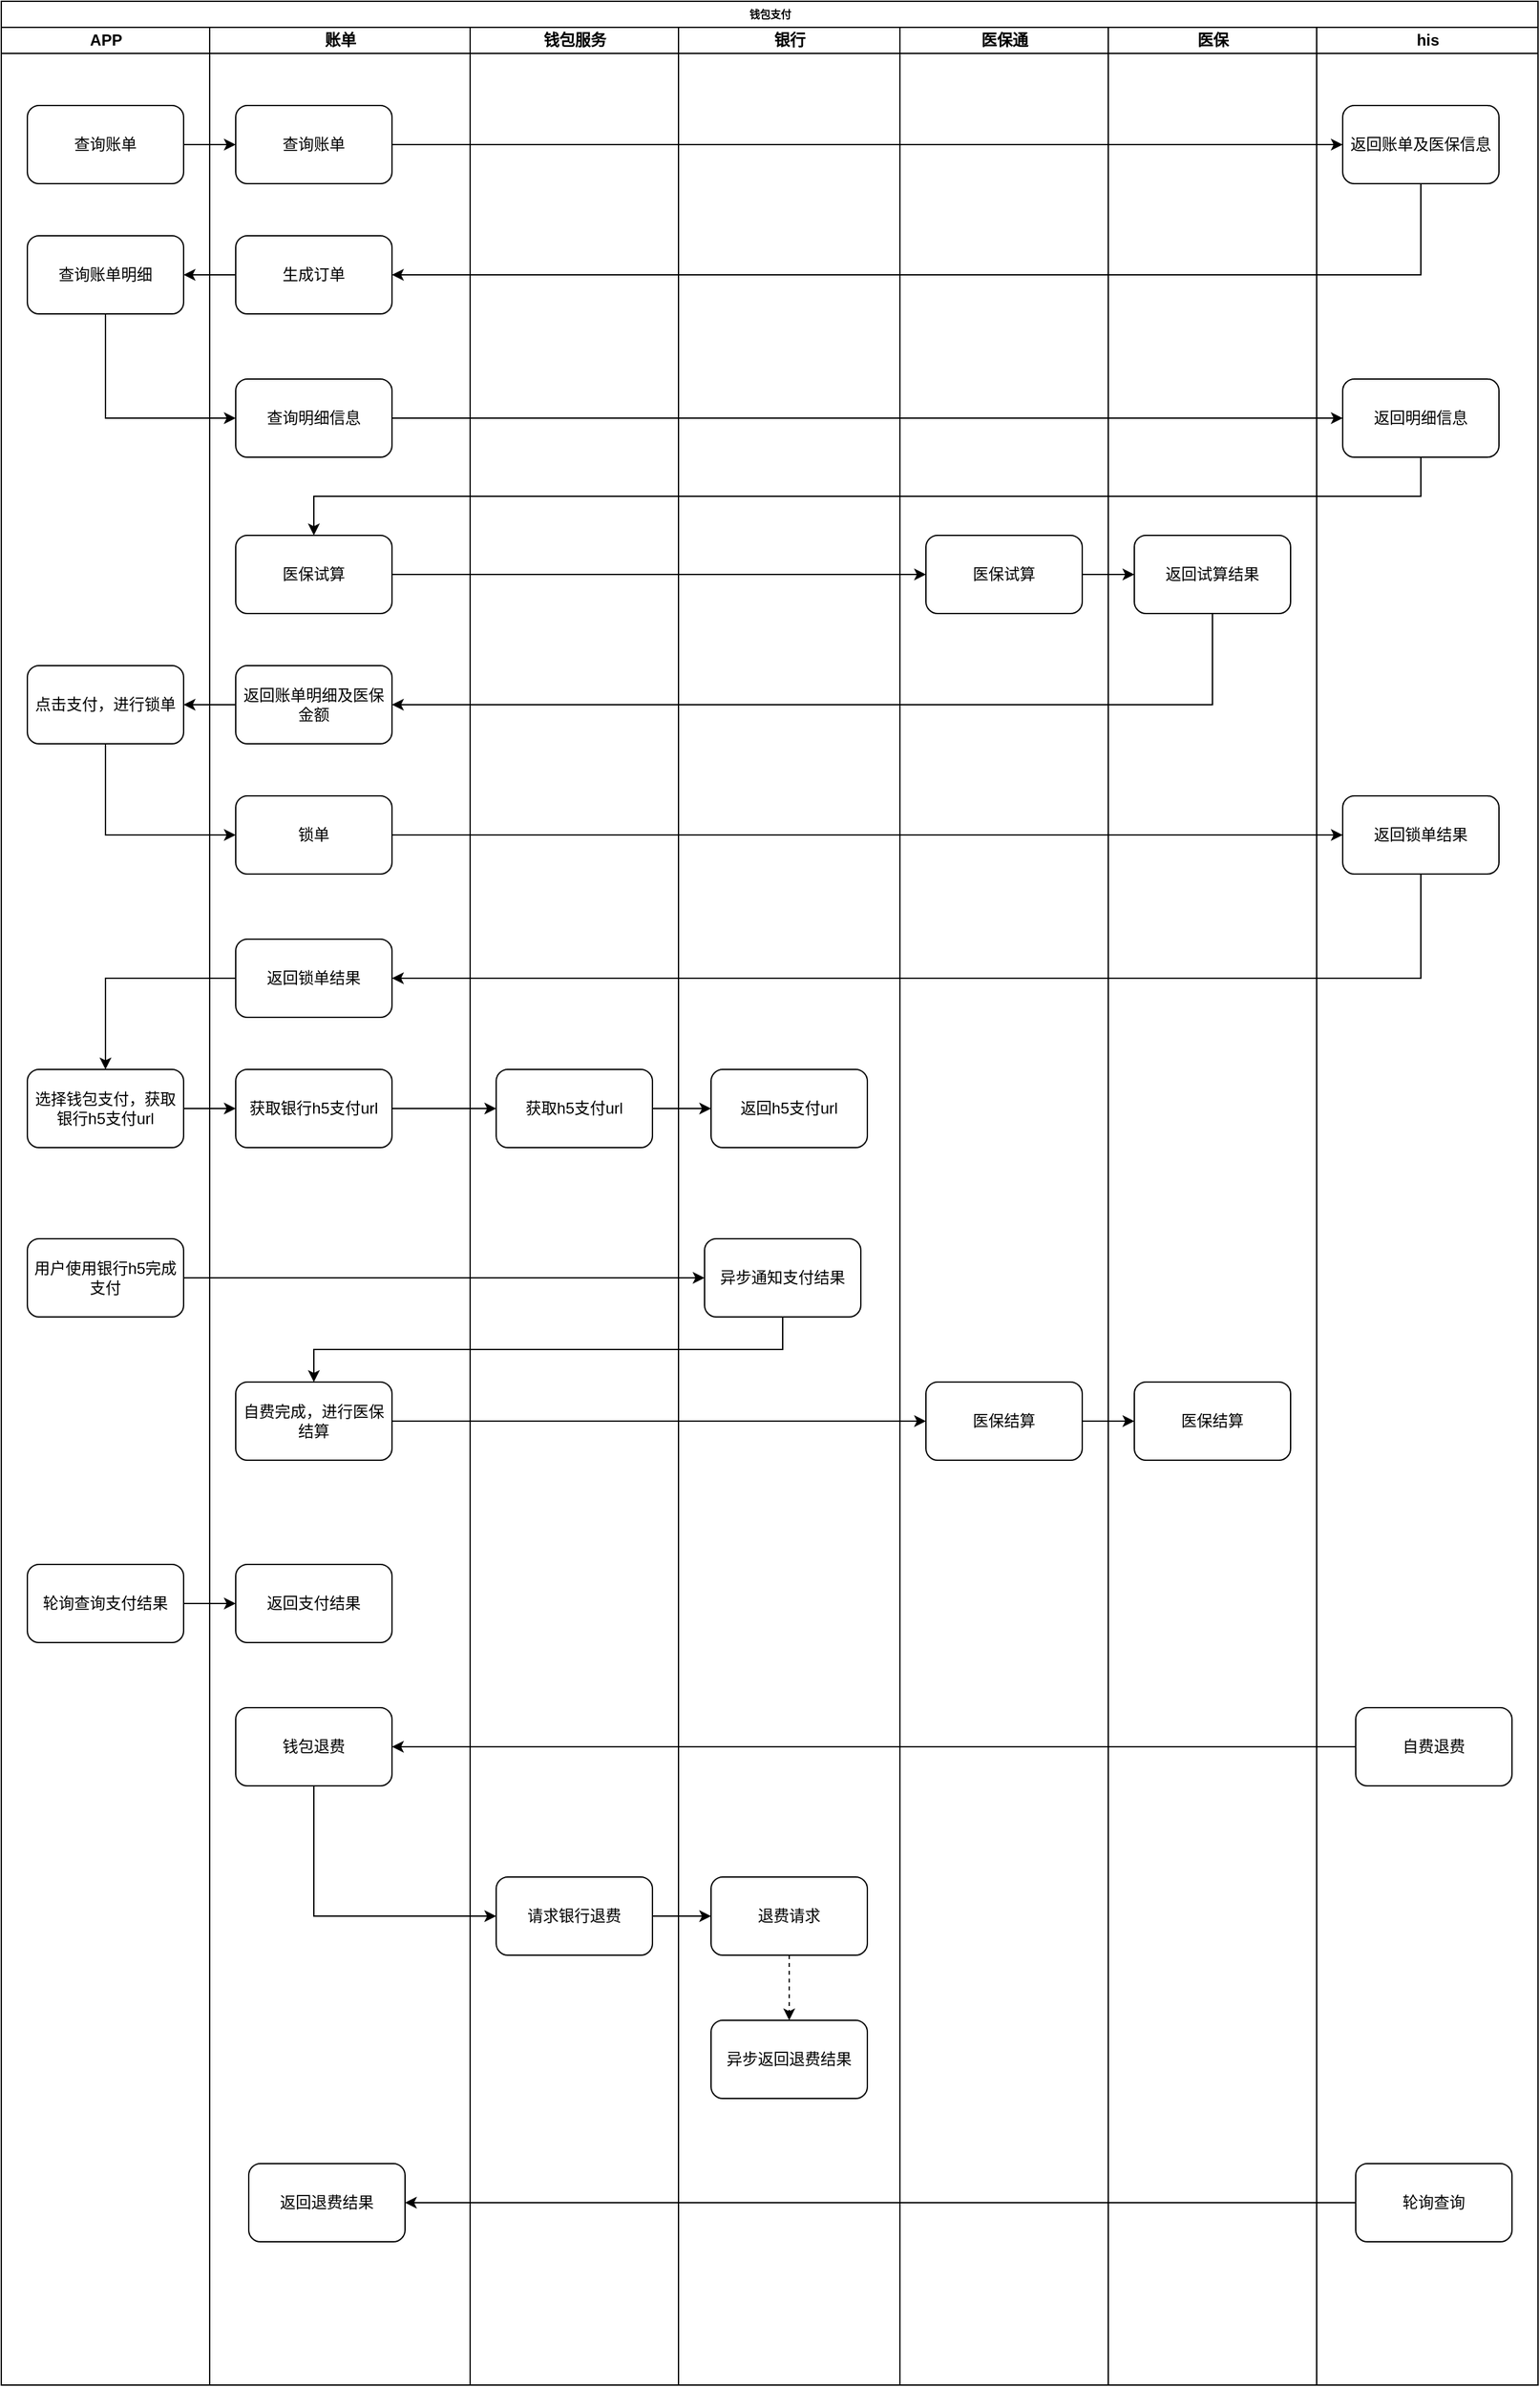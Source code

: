<mxfile version="11.1.4" type="github"><diagram name="Page-1" id="74e2e168-ea6b-b213-b513-2b3c1d86103e"><mxGraphModel dx="1497" dy="825" grid="1" gridSize="10" guides="1" tooltips="1" connect="1" arrows="1" fold="1" page="1" pageScale="1" pageWidth="1100" pageHeight="850" background="#ffffff" math="0" shadow="0"><root><mxCell id="0"/><mxCell id="1" parent="0"/><mxCell id="77e6c97f196da883-1" value="钱包支付" style="swimlane;html=1;childLayout=stackLayout;startSize=20;rounded=0;shadow=0;labelBackgroundColor=none;strokeColor=#000000;strokeWidth=1;fillColor=#ffffff;fontFamily=Verdana;fontSize=8;fontColor=#000000;align=center;" parent="1" vertex="1"><mxGeometry x="70" y="40" width="1180" height="1830" as="geometry"/></mxCell><mxCell id="77e6c97f196da883-2" value="APP" style="swimlane;html=1;startSize=20;" parent="77e6c97f196da883-1" vertex="1"><mxGeometry y="20" width="160" height="1810" as="geometry"/></mxCell><mxCell id="DwbWLoknMnt0PXlpw3wj-1" value="查询账单" style="rounded=1;whiteSpace=wrap;html=1;" vertex="1" parent="77e6c97f196da883-2"><mxGeometry x="20" y="60" width="120" height="60" as="geometry"/></mxCell><mxCell id="DwbWLoknMnt0PXlpw3wj-8" value="查询账单明细" style="rounded=1;whiteSpace=wrap;html=1;" vertex="1" parent="77e6c97f196da883-2"><mxGeometry x="20" y="160" width="120" height="60" as="geometry"/></mxCell><mxCell id="DwbWLoknMnt0PXlpw3wj-23" value="点击支付，进行锁单" style="rounded=1;whiteSpace=wrap;html=1;" vertex="1" parent="77e6c97f196da883-2"><mxGeometry x="20" y="490" width="120" height="60" as="geometry"/></mxCell><mxCell id="DwbWLoknMnt0PXlpw3wj-31" value="选择钱包支付，获取银行h5支付url" style="rounded=1;whiteSpace=wrap;html=1;" vertex="1" parent="77e6c97f196da883-2"><mxGeometry x="20" y="800" width="120" height="60" as="geometry"/></mxCell><mxCell id="DwbWLoknMnt0PXlpw3wj-39" value="用户使用银行h5完成支付" style="rounded=1;whiteSpace=wrap;html=1;" vertex="1" parent="77e6c97f196da883-2"><mxGeometry x="20" y="930" width="120" height="60" as="geometry"/></mxCell><mxCell id="DwbWLoknMnt0PXlpw3wj-56" value="轮询查询支付结果" style="rounded=1;whiteSpace=wrap;html=1;" vertex="1" parent="77e6c97f196da883-2"><mxGeometry x="20" y="1180" width="120" height="60" as="geometry"/></mxCell><mxCell id="77e6c97f196da883-3" value="账单" style="swimlane;html=1;startSize=20;" parent="77e6c97f196da883-1" vertex="1"><mxGeometry x="160" y="20" width="200" height="1810" as="geometry"/></mxCell><mxCell id="DwbWLoknMnt0PXlpw3wj-2" value="查询账单" style="rounded=1;whiteSpace=wrap;html=1;" vertex="1" parent="77e6c97f196da883-3"><mxGeometry x="20" y="60" width="120" height="60" as="geometry"/></mxCell><mxCell id="DwbWLoknMnt0PXlpw3wj-6" value="生成订单" style="rounded=1;whiteSpace=wrap;html=1;" vertex="1" parent="77e6c97f196da883-3"><mxGeometry x="20" y="160" width="120" height="60" as="geometry"/></mxCell><mxCell id="DwbWLoknMnt0PXlpw3wj-10" value="查询明细信息" style="rounded=1;whiteSpace=wrap;html=1;" vertex="1" parent="77e6c97f196da883-3"><mxGeometry x="20" y="270" width="120" height="60" as="geometry"/></mxCell><mxCell id="DwbWLoknMnt0PXlpw3wj-14" value="医保试算" style="rounded=1;whiteSpace=wrap;html=1;" vertex="1" parent="77e6c97f196da883-3"><mxGeometry x="20" y="390" width="120" height="60" as="geometry"/></mxCell><mxCell id="DwbWLoknMnt0PXlpw3wj-20" value="返回账单明细及医保金额" style="rounded=1;whiteSpace=wrap;html=1;" vertex="1" parent="77e6c97f196da883-3"><mxGeometry x="20" y="490" width="120" height="60" as="geometry"/></mxCell><mxCell id="DwbWLoknMnt0PXlpw3wj-25" value="锁单" style="rounded=1;whiteSpace=wrap;html=1;" vertex="1" parent="77e6c97f196da883-3"><mxGeometry x="20" y="590" width="120" height="60" as="geometry"/></mxCell><mxCell id="DwbWLoknMnt0PXlpw3wj-29" value="返回锁单结果" style="rounded=1;whiteSpace=wrap;html=1;" vertex="1" parent="77e6c97f196da883-3"><mxGeometry x="20" y="700" width="120" height="60" as="geometry"/></mxCell><mxCell id="DwbWLoknMnt0PXlpw3wj-33" value="&lt;span style=&quot;white-space: normal&quot;&gt;获取银行h5支付url&lt;/span&gt;" style="rounded=1;whiteSpace=wrap;html=1;" vertex="1" parent="77e6c97f196da883-3"><mxGeometry x="20" y="800" width="120" height="60" as="geometry"/></mxCell><mxCell id="DwbWLoknMnt0PXlpw3wj-48" value="自费完成，进行医保结算" style="rounded=1;whiteSpace=wrap;html=1;" vertex="1" parent="77e6c97f196da883-3"><mxGeometry x="20" y="1040" width="120" height="60" as="geometry"/></mxCell><mxCell id="DwbWLoknMnt0PXlpw3wj-57" value="返回支付结果" style="rounded=1;whiteSpace=wrap;html=1;" vertex="1" parent="77e6c97f196da883-3"><mxGeometry x="20" y="1180" width="120" height="60" as="geometry"/></mxCell><mxCell id="DwbWLoknMnt0PXlpw3wj-60" value="钱包退费" style="rounded=1;whiteSpace=wrap;html=1;" vertex="1" parent="77e6c97f196da883-3"><mxGeometry x="20" y="1290" width="120" height="60" as="geometry"/></mxCell><mxCell id="DwbWLoknMnt0PXlpw3wj-71" value="返回退费结果" style="rounded=1;whiteSpace=wrap;html=1;" vertex="1" parent="77e6c97f196da883-3"><mxGeometry x="30" y="1640" width="120" height="60" as="geometry"/></mxCell><mxCell id="77e6c97f196da883-4" value="钱包服务" style="swimlane;html=1;startSize=20;" parent="77e6c97f196da883-1" vertex="1"><mxGeometry x="360" y="20" width="160" height="1810" as="geometry"/></mxCell><mxCell id="DwbWLoknMnt0PXlpw3wj-34" value="获取h5支付url" style="rounded=1;whiteSpace=wrap;html=1;" vertex="1" parent="77e6c97f196da883-4"><mxGeometry x="20" y="800" width="120" height="60" as="geometry"/></mxCell><mxCell id="DwbWLoknMnt0PXlpw3wj-64" value="请求银行退费" style="rounded=1;whiteSpace=wrap;html=1;" vertex="1" parent="77e6c97f196da883-4"><mxGeometry x="20" y="1420" width="120" height="60" as="geometry"/></mxCell><mxCell id="DwbWLoknMnt0PXlpw3wj-43" value="银行" style="swimlane;html=1;startSize=20;" vertex="1" parent="77e6c97f196da883-1"><mxGeometry x="520" y="20" width="170" height="1810" as="geometry"/></mxCell><mxCell id="DwbWLoknMnt0PXlpw3wj-45" value="返回h5支付url" style="rounded=1;whiteSpace=wrap;html=1;" vertex="1" parent="DwbWLoknMnt0PXlpw3wj-43"><mxGeometry x="25" y="800" width="120" height="60" as="geometry"/></mxCell><mxCell id="DwbWLoknMnt0PXlpw3wj-40" value="异步通知支付结果" style="rounded=1;whiteSpace=wrap;html=1;" vertex="1" parent="DwbWLoknMnt0PXlpw3wj-43"><mxGeometry x="20" y="930" width="120" height="60" as="geometry"/></mxCell><mxCell id="DwbWLoknMnt0PXlpw3wj-69" style="edgeStyle=orthogonalEdgeStyle;rounded=0;orthogonalLoop=1;jettySize=auto;html=1;exitX=0.5;exitY=1;exitDx=0;exitDy=0;entryX=0.5;entryY=0;entryDx=0;entryDy=0;dashed=1;" edge="1" parent="DwbWLoknMnt0PXlpw3wj-43" source="DwbWLoknMnt0PXlpw3wj-66" target="DwbWLoknMnt0PXlpw3wj-68"><mxGeometry relative="1" as="geometry"/></mxCell><mxCell id="DwbWLoknMnt0PXlpw3wj-66" value="退费请求" style="rounded=1;whiteSpace=wrap;html=1;" vertex="1" parent="DwbWLoknMnt0PXlpw3wj-43"><mxGeometry x="25" y="1420" width="120" height="60" as="geometry"/></mxCell><mxCell id="DwbWLoknMnt0PXlpw3wj-68" value="异步返回退费结果" style="rounded=1;whiteSpace=wrap;html=1;" vertex="1" parent="DwbWLoknMnt0PXlpw3wj-43"><mxGeometry x="25" y="1530" width="120" height="60" as="geometry"/></mxCell><mxCell id="77e6c97f196da883-5" value="医保通" style="swimlane;html=1;startSize=20;" parent="77e6c97f196da883-1" vertex="1"><mxGeometry x="690" y="20" width="160" height="1810" as="geometry"/></mxCell><mxCell id="DwbWLoknMnt0PXlpw3wj-16" value="医保试算" style="rounded=1;whiteSpace=wrap;html=1;" vertex="1" parent="77e6c97f196da883-5"><mxGeometry x="20" y="390" width="120" height="60" as="geometry"/></mxCell><mxCell id="DwbWLoknMnt0PXlpw3wj-52" value="医保结算" style="rounded=1;whiteSpace=wrap;html=1;" vertex="1" parent="77e6c97f196da883-5"><mxGeometry x="20" y="1040" width="120" height="60" as="geometry"/></mxCell><mxCell id="77e6c97f196da883-6" value="医保" style="swimlane;html=1;startSize=20;" parent="77e6c97f196da883-1" vertex="1"><mxGeometry x="850" y="20" width="160" height="1810" as="geometry"/></mxCell><mxCell id="DwbWLoknMnt0PXlpw3wj-18" value="返回试算结果" style="rounded=1;whiteSpace=wrap;html=1;" vertex="1" parent="77e6c97f196da883-6"><mxGeometry x="20" y="390" width="120" height="60" as="geometry"/></mxCell><mxCell id="DwbWLoknMnt0PXlpw3wj-54" value="医保结算" style="rounded=1;whiteSpace=wrap;html=1;" vertex="1" parent="77e6c97f196da883-6"><mxGeometry x="20" y="1040" width="120" height="60" as="geometry"/></mxCell><mxCell id="77e6c97f196da883-7" value="his" style="swimlane;html=1;startSize=20;" parent="77e6c97f196da883-1" vertex="1"><mxGeometry x="1010" y="20" width="170" height="1810" as="geometry"/></mxCell><mxCell id="DwbWLoknMnt0PXlpw3wj-3" value="返回账单及医保信息" style="rounded=1;whiteSpace=wrap;html=1;" vertex="1" parent="77e6c97f196da883-7"><mxGeometry x="20" y="60" width="120" height="60" as="geometry"/></mxCell><mxCell id="DwbWLoknMnt0PXlpw3wj-12" value="返回明细信息" style="rounded=1;whiteSpace=wrap;html=1;" vertex="1" parent="77e6c97f196da883-7"><mxGeometry x="20" y="270" width="120" height="60" as="geometry"/></mxCell><mxCell id="DwbWLoknMnt0PXlpw3wj-27" value="返回锁单结果" style="rounded=1;whiteSpace=wrap;html=1;" vertex="1" parent="77e6c97f196da883-7"><mxGeometry x="20" y="590" width="120" height="60" as="geometry"/></mxCell><mxCell id="DwbWLoknMnt0PXlpw3wj-59" value="自费退费" style="rounded=1;whiteSpace=wrap;html=1;" vertex="1" parent="77e6c97f196da883-7"><mxGeometry x="30" y="1290" width="120" height="60" as="geometry"/></mxCell><mxCell id="DwbWLoknMnt0PXlpw3wj-70" value="轮询查询" style="rounded=1;whiteSpace=wrap;html=1;" vertex="1" parent="77e6c97f196da883-7"><mxGeometry x="30" y="1640" width="120" height="60" as="geometry"/></mxCell><mxCell id="DwbWLoknMnt0PXlpw3wj-4" style="edgeStyle=orthogonalEdgeStyle;rounded=0;orthogonalLoop=1;jettySize=auto;html=1;exitX=1;exitY=0.5;exitDx=0;exitDy=0;entryX=0;entryY=0.5;entryDx=0;entryDy=0;" edge="1" parent="77e6c97f196da883-1" source="DwbWLoknMnt0PXlpw3wj-1" target="DwbWLoknMnt0PXlpw3wj-2"><mxGeometry relative="1" as="geometry"/></mxCell><mxCell id="DwbWLoknMnt0PXlpw3wj-5" style="edgeStyle=orthogonalEdgeStyle;rounded=0;orthogonalLoop=1;jettySize=auto;html=1;exitX=1;exitY=0.5;exitDx=0;exitDy=0;" edge="1" parent="77e6c97f196da883-1" source="DwbWLoknMnt0PXlpw3wj-2" target="DwbWLoknMnt0PXlpw3wj-3"><mxGeometry relative="1" as="geometry"/></mxCell><mxCell id="DwbWLoknMnt0PXlpw3wj-7" style="edgeStyle=orthogonalEdgeStyle;rounded=0;orthogonalLoop=1;jettySize=auto;html=1;exitX=0.5;exitY=1;exitDx=0;exitDy=0;entryX=1;entryY=0.5;entryDx=0;entryDy=0;" edge="1" parent="77e6c97f196da883-1" source="DwbWLoknMnt0PXlpw3wj-3" target="DwbWLoknMnt0PXlpw3wj-6"><mxGeometry relative="1" as="geometry"/></mxCell><mxCell id="DwbWLoknMnt0PXlpw3wj-9" style="edgeStyle=orthogonalEdgeStyle;rounded=0;orthogonalLoop=1;jettySize=auto;html=1;exitX=0;exitY=0.5;exitDx=0;exitDy=0;entryX=1;entryY=0.5;entryDx=0;entryDy=0;" edge="1" parent="77e6c97f196da883-1" source="DwbWLoknMnt0PXlpw3wj-6" target="DwbWLoknMnt0PXlpw3wj-8"><mxGeometry relative="1" as="geometry"/></mxCell><mxCell id="DwbWLoknMnt0PXlpw3wj-11" style="edgeStyle=orthogonalEdgeStyle;rounded=0;orthogonalLoop=1;jettySize=auto;html=1;exitX=0.5;exitY=1;exitDx=0;exitDy=0;entryX=0;entryY=0.5;entryDx=0;entryDy=0;" edge="1" parent="77e6c97f196da883-1" source="DwbWLoknMnt0PXlpw3wj-8" target="DwbWLoknMnt0PXlpw3wj-10"><mxGeometry relative="1" as="geometry"/></mxCell><mxCell id="DwbWLoknMnt0PXlpw3wj-13" style="edgeStyle=orthogonalEdgeStyle;rounded=0;orthogonalLoop=1;jettySize=auto;html=1;exitX=1;exitY=0.5;exitDx=0;exitDy=0;entryX=0;entryY=0.5;entryDx=0;entryDy=0;" edge="1" parent="77e6c97f196da883-1" source="DwbWLoknMnt0PXlpw3wj-10" target="DwbWLoknMnt0PXlpw3wj-12"><mxGeometry relative="1" as="geometry"/></mxCell><mxCell id="DwbWLoknMnt0PXlpw3wj-15" style="edgeStyle=orthogonalEdgeStyle;rounded=0;orthogonalLoop=1;jettySize=auto;html=1;exitX=0.5;exitY=1;exitDx=0;exitDy=0;" edge="1" parent="77e6c97f196da883-1" source="DwbWLoknMnt0PXlpw3wj-12" target="DwbWLoknMnt0PXlpw3wj-14"><mxGeometry relative="1" as="geometry"/></mxCell><mxCell id="DwbWLoknMnt0PXlpw3wj-17" style="edgeStyle=orthogonalEdgeStyle;rounded=0;orthogonalLoop=1;jettySize=auto;html=1;exitX=1;exitY=0.5;exitDx=0;exitDy=0;entryX=0;entryY=0.5;entryDx=0;entryDy=0;" edge="1" parent="77e6c97f196da883-1" source="DwbWLoknMnt0PXlpw3wj-14" target="DwbWLoknMnt0PXlpw3wj-16"><mxGeometry relative="1" as="geometry"/></mxCell><mxCell id="DwbWLoknMnt0PXlpw3wj-19" style="edgeStyle=orthogonalEdgeStyle;rounded=0;orthogonalLoop=1;jettySize=auto;html=1;exitX=1;exitY=0.5;exitDx=0;exitDy=0;entryX=0;entryY=0.5;entryDx=0;entryDy=0;" edge="1" parent="77e6c97f196da883-1" source="DwbWLoknMnt0PXlpw3wj-16" target="DwbWLoknMnt0PXlpw3wj-18"><mxGeometry relative="1" as="geometry"/></mxCell><mxCell id="DwbWLoknMnt0PXlpw3wj-22" style="edgeStyle=orthogonalEdgeStyle;rounded=0;orthogonalLoop=1;jettySize=auto;html=1;exitX=0.5;exitY=1;exitDx=0;exitDy=0;entryX=1;entryY=0.5;entryDx=0;entryDy=0;" edge="1" parent="77e6c97f196da883-1" source="DwbWLoknMnt0PXlpw3wj-18" target="DwbWLoknMnt0PXlpw3wj-20"><mxGeometry relative="1" as="geometry"/></mxCell><mxCell id="DwbWLoknMnt0PXlpw3wj-24" style="edgeStyle=orthogonalEdgeStyle;rounded=0;orthogonalLoop=1;jettySize=auto;html=1;exitX=0;exitY=0.5;exitDx=0;exitDy=0;entryX=1;entryY=0.5;entryDx=0;entryDy=0;" edge="1" parent="77e6c97f196da883-1" source="DwbWLoknMnt0PXlpw3wj-20" target="DwbWLoknMnt0PXlpw3wj-23"><mxGeometry relative="1" as="geometry"/></mxCell><mxCell id="DwbWLoknMnt0PXlpw3wj-26" style="edgeStyle=orthogonalEdgeStyle;rounded=0;orthogonalLoop=1;jettySize=auto;html=1;exitX=0.5;exitY=1;exitDx=0;exitDy=0;entryX=0;entryY=0.5;entryDx=0;entryDy=0;" edge="1" parent="77e6c97f196da883-1" source="DwbWLoknMnt0PXlpw3wj-23" target="DwbWLoknMnt0PXlpw3wj-25"><mxGeometry relative="1" as="geometry"/></mxCell><mxCell id="DwbWLoknMnt0PXlpw3wj-28" style="edgeStyle=orthogonalEdgeStyle;rounded=0;orthogonalLoop=1;jettySize=auto;html=1;exitX=1;exitY=0.5;exitDx=0;exitDy=0;" edge="1" parent="77e6c97f196da883-1" source="DwbWLoknMnt0PXlpw3wj-25" target="DwbWLoknMnt0PXlpw3wj-27"><mxGeometry relative="1" as="geometry"/></mxCell><mxCell id="DwbWLoknMnt0PXlpw3wj-30" style="edgeStyle=orthogonalEdgeStyle;rounded=0;orthogonalLoop=1;jettySize=auto;html=1;exitX=0.5;exitY=1;exitDx=0;exitDy=0;entryX=1;entryY=0.5;entryDx=0;entryDy=0;" edge="1" parent="77e6c97f196da883-1" source="DwbWLoknMnt0PXlpw3wj-27" target="DwbWLoknMnt0PXlpw3wj-29"><mxGeometry relative="1" as="geometry"/></mxCell><mxCell id="DwbWLoknMnt0PXlpw3wj-32" style="edgeStyle=orthogonalEdgeStyle;rounded=0;orthogonalLoop=1;jettySize=auto;html=1;exitX=0;exitY=0.5;exitDx=0;exitDy=0;entryX=0.5;entryY=0;entryDx=0;entryDy=0;" edge="1" parent="77e6c97f196da883-1" source="DwbWLoknMnt0PXlpw3wj-29" target="DwbWLoknMnt0PXlpw3wj-31"><mxGeometry relative="1" as="geometry"/></mxCell><mxCell id="DwbWLoknMnt0PXlpw3wj-35" style="edgeStyle=orthogonalEdgeStyle;rounded=0;orthogonalLoop=1;jettySize=auto;html=1;exitX=1;exitY=0.5;exitDx=0;exitDy=0;entryX=0;entryY=0.5;entryDx=0;entryDy=0;" edge="1" parent="77e6c97f196da883-1" source="DwbWLoknMnt0PXlpw3wj-31" target="DwbWLoknMnt0PXlpw3wj-33"><mxGeometry relative="1" as="geometry"/></mxCell><mxCell id="DwbWLoknMnt0PXlpw3wj-36" style="edgeStyle=orthogonalEdgeStyle;rounded=0;orthogonalLoop=1;jettySize=auto;html=1;exitX=1;exitY=0.5;exitDx=0;exitDy=0;entryX=0;entryY=0.5;entryDx=0;entryDy=0;" edge="1" parent="77e6c97f196da883-1" source="DwbWLoknMnt0PXlpw3wj-33" target="DwbWLoknMnt0PXlpw3wj-34"><mxGeometry relative="1" as="geometry"/></mxCell><mxCell id="DwbWLoknMnt0PXlpw3wj-41" style="edgeStyle=orthogonalEdgeStyle;rounded=0;orthogonalLoop=1;jettySize=auto;html=1;exitX=1;exitY=0.5;exitDx=0;exitDy=0;" edge="1" parent="77e6c97f196da883-1" source="DwbWLoknMnt0PXlpw3wj-39" target="DwbWLoknMnt0PXlpw3wj-40"><mxGeometry relative="1" as="geometry"/></mxCell><mxCell id="DwbWLoknMnt0PXlpw3wj-46" style="edgeStyle=orthogonalEdgeStyle;rounded=0;orthogonalLoop=1;jettySize=auto;html=1;exitX=1;exitY=0.5;exitDx=0;exitDy=0;entryX=0;entryY=0.5;entryDx=0;entryDy=0;" edge="1" parent="77e6c97f196da883-1" source="DwbWLoknMnt0PXlpw3wj-34" target="DwbWLoknMnt0PXlpw3wj-45"><mxGeometry relative="1" as="geometry"/></mxCell><mxCell id="DwbWLoknMnt0PXlpw3wj-51" style="edgeStyle=orthogonalEdgeStyle;rounded=0;orthogonalLoop=1;jettySize=auto;html=1;exitX=0.5;exitY=1;exitDx=0;exitDy=0;entryX=0.5;entryY=0;entryDx=0;entryDy=0;" edge="1" parent="77e6c97f196da883-1" source="DwbWLoknMnt0PXlpw3wj-40" target="DwbWLoknMnt0PXlpw3wj-48"><mxGeometry relative="1" as="geometry"/></mxCell><mxCell id="DwbWLoknMnt0PXlpw3wj-53" style="edgeStyle=orthogonalEdgeStyle;rounded=0;orthogonalLoop=1;jettySize=auto;html=1;exitX=1;exitY=0.5;exitDx=0;exitDy=0;entryX=0;entryY=0.5;entryDx=0;entryDy=0;" edge="1" parent="77e6c97f196da883-1" source="DwbWLoknMnt0PXlpw3wj-48" target="DwbWLoknMnt0PXlpw3wj-52"><mxGeometry relative="1" as="geometry"/></mxCell><mxCell id="DwbWLoknMnt0PXlpw3wj-55" style="edgeStyle=orthogonalEdgeStyle;rounded=0;orthogonalLoop=1;jettySize=auto;html=1;exitX=1;exitY=0.5;exitDx=0;exitDy=0;" edge="1" parent="77e6c97f196da883-1" source="DwbWLoknMnt0PXlpw3wj-52" target="DwbWLoknMnt0PXlpw3wj-54"><mxGeometry relative="1" as="geometry"/></mxCell><mxCell id="DwbWLoknMnt0PXlpw3wj-58" style="edgeStyle=orthogonalEdgeStyle;rounded=0;orthogonalLoop=1;jettySize=auto;html=1;exitX=1;exitY=0.5;exitDx=0;exitDy=0;entryX=0;entryY=0.5;entryDx=0;entryDy=0;" edge="1" parent="77e6c97f196da883-1" source="DwbWLoknMnt0PXlpw3wj-56" target="DwbWLoknMnt0PXlpw3wj-57"><mxGeometry relative="1" as="geometry"/></mxCell><mxCell id="DwbWLoknMnt0PXlpw3wj-63" style="edgeStyle=orthogonalEdgeStyle;rounded=0;orthogonalLoop=1;jettySize=auto;html=1;exitX=0;exitY=0.5;exitDx=0;exitDy=0;" edge="1" parent="77e6c97f196da883-1" source="DwbWLoknMnt0PXlpw3wj-59" target="DwbWLoknMnt0PXlpw3wj-60"><mxGeometry relative="1" as="geometry"/></mxCell><mxCell id="DwbWLoknMnt0PXlpw3wj-65" style="edgeStyle=orthogonalEdgeStyle;rounded=0;orthogonalLoop=1;jettySize=auto;html=1;exitX=0.5;exitY=1;exitDx=0;exitDy=0;entryX=0;entryY=0.5;entryDx=0;entryDy=0;" edge="1" parent="77e6c97f196da883-1" source="DwbWLoknMnt0PXlpw3wj-60" target="DwbWLoknMnt0PXlpw3wj-64"><mxGeometry relative="1" as="geometry"/></mxCell><mxCell id="DwbWLoknMnt0PXlpw3wj-67" style="edgeStyle=orthogonalEdgeStyle;rounded=0;orthogonalLoop=1;jettySize=auto;html=1;exitX=1;exitY=0.5;exitDx=0;exitDy=0;entryX=0;entryY=0.5;entryDx=0;entryDy=0;" edge="1" parent="77e6c97f196da883-1" source="DwbWLoknMnt0PXlpw3wj-64" target="DwbWLoknMnt0PXlpw3wj-66"><mxGeometry relative="1" as="geometry"/></mxCell><mxCell id="DwbWLoknMnt0PXlpw3wj-72" style="edgeStyle=orthogonalEdgeStyle;rounded=0;orthogonalLoop=1;jettySize=auto;html=1;exitX=0;exitY=0.5;exitDx=0;exitDy=0;entryX=1;entryY=0.5;entryDx=0;entryDy=0;" edge="1" parent="77e6c97f196da883-1" source="DwbWLoknMnt0PXlpw3wj-70" target="DwbWLoknMnt0PXlpw3wj-71"><mxGeometry relative="1" as="geometry"/></mxCell></root></mxGraphModel></diagram></mxfile>